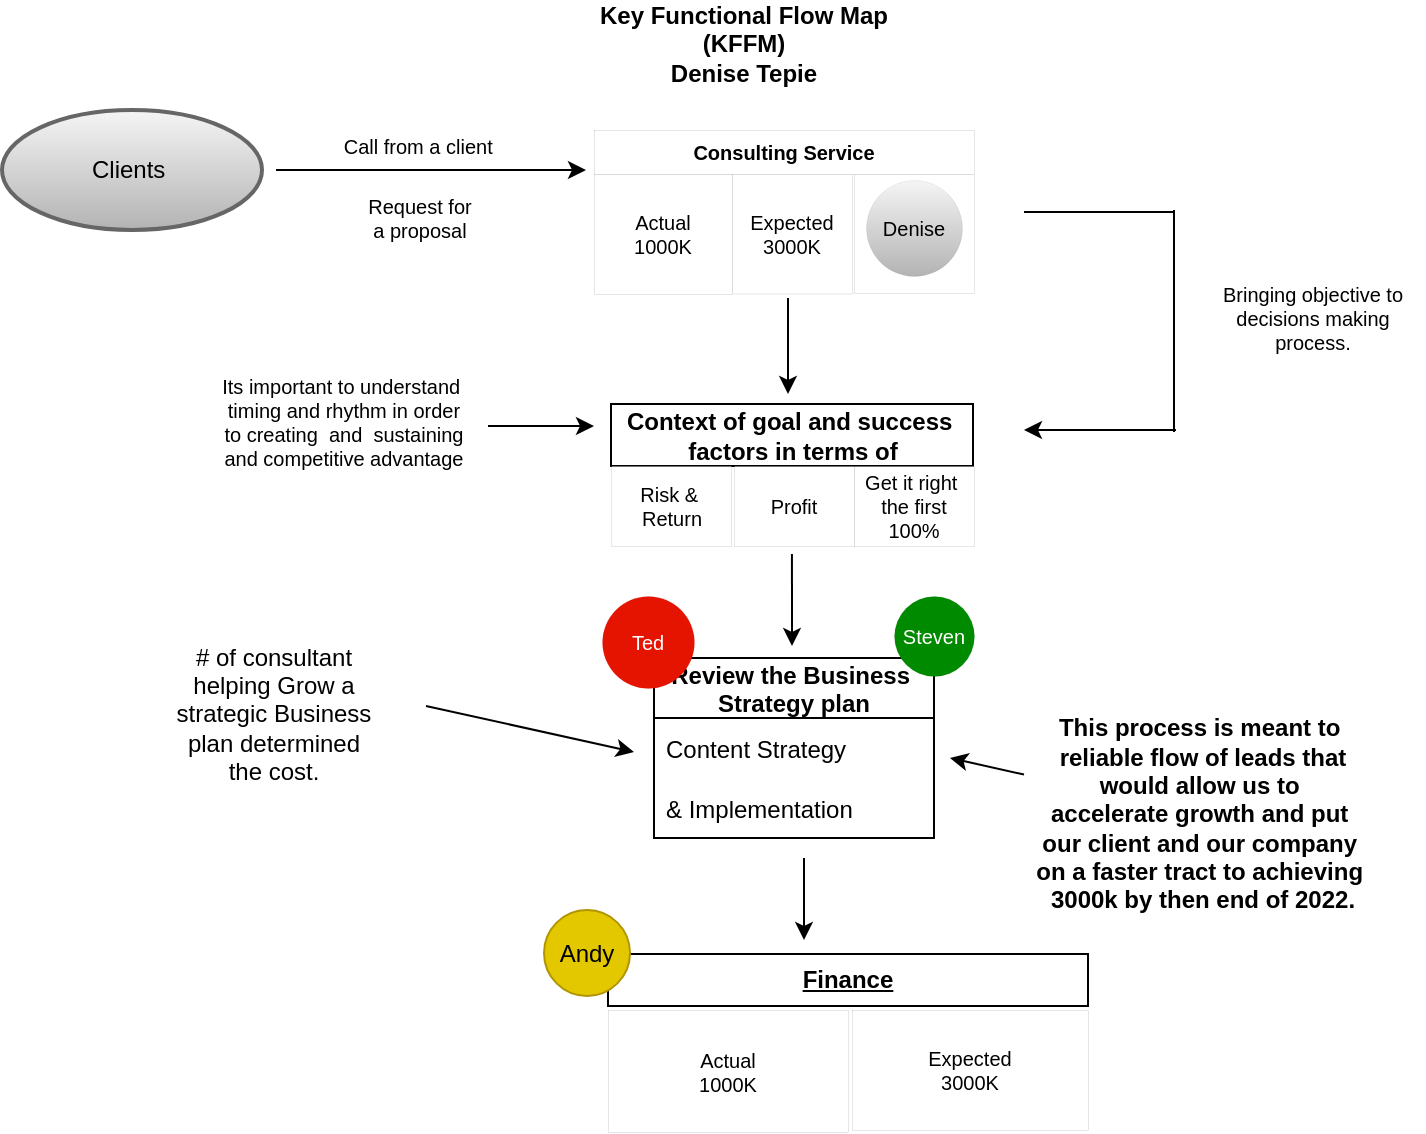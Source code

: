 <mxfile version="17.1.3" type="github">
  <diagram id="z6yHJpWlaKmJ-RltGOB4" name="Page-1">
    <mxGraphModel dx="946" dy="1814" grid="0" gridSize="10" guides="1" tooltips="1" connect="1" arrows="1" fold="1" page="1" pageScale="1" pageWidth="827" pageHeight="1169" math="0" shadow="0">
      <root>
        <mxCell id="0" />
        <mxCell id="1" parent="0" />
        <mxCell id="sODzC4HWJ8rynniA_-NJ-1" value="&lt;b&gt;Context of goal and success&amp;nbsp;&lt;br&gt;factors in terms of&lt;br&gt;&lt;/b&gt;" style="rounded=0;whiteSpace=wrap;html=1;" parent="1" vertex="1">
          <mxGeometry x="408.5" y="-965" width="181" height="31" as="geometry" />
        </mxCell>
        <mxCell id="sODzC4HWJ8rynniA_-NJ-67" style="edgeStyle=none;rounded=0;orthogonalLoop=1;jettySize=auto;html=1;entryX=1;entryY=0.75;entryDx=0;entryDy=0;" parent="1" edge="1">
          <mxGeometry relative="1" as="geometry">
            <mxPoint x="630" y="-967.5" as="sourcePoint" />
            <mxPoint x="630" y="-967.5" as="targetPoint" />
          </mxGeometry>
        </mxCell>
        <mxCell id="sODzC4HWJ8rynniA_-NJ-70" style="edgeStyle=none;rounded=0;orthogonalLoop=1;jettySize=auto;html=1;exitX=0;exitY=0.5;exitDx=0;exitDy=0;" parent="1" edge="1">
          <mxGeometry relative="1" as="geometry">
            <mxPoint x="570" y="-975" as="sourcePoint" />
            <mxPoint x="570" y="-975" as="targetPoint" />
          </mxGeometry>
        </mxCell>
        <mxCell id="sODzC4HWJ8rynniA_-NJ-78" value="&amp;nbsp;Clients &amp;nbsp;" style="strokeWidth=2;html=1;shape=mxgraph.flowchart.start_1;whiteSpace=wrap;fillColor=#f5f5f5;gradientColor=#b3b3b3;strokeColor=#666666;" parent="1" vertex="1">
          <mxGeometry x="104" y="-1112" width="130" height="60" as="geometry" />
        </mxCell>
        <mxCell id="sODzC4HWJ8rynniA_-NJ-95" value="Review the Business &#xa;Strategy plan" style="swimlane;fontStyle=1;childLayout=stackLayout;horizontal=1;startSize=30;horizontalStack=0;resizeParent=1;resizeParentMax=0;resizeLast=0;collapsible=1;marginBottom=0;" parent="1" vertex="1">
          <mxGeometry x="430" y="-838" width="140" height="90" as="geometry" />
        </mxCell>
        <mxCell id="sODzC4HWJ8rynniA_-NJ-96" value="Content Strategy" style="text;strokeColor=none;fillColor=none;align=left;verticalAlign=middle;spacingLeft=4;spacingRight=4;overflow=hidden;points=[[0,0.5],[1,0.5]];portConstraint=eastwest;rotatable=0;" parent="sODzC4HWJ8rynniA_-NJ-95" vertex="1">
          <mxGeometry y="30" width="140" height="30" as="geometry" />
        </mxCell>
        <mxCell id="sODzC4HWJ8rynniA_-NJ-97" value="&amp; Implementation" style="text;strokeColor=none;fillColor=none;align=left;verticalAlign=middle;spacingLeft=4;spacingRight=4;overflow=hidden;points=[[0,0.5],[1,0.5]];portConstraint=eastwest;rotatable=0;" parent="sODzC4HWJ8rynniA_-NJ-95" vertex="1">
          <mxGeometry y="60" width="140" height="30" as="geometry" />
        </mxCell>
        <mxCell id="sODzC4HWJ8rynniA_-NJ-111" value="# of consultant helping Grow a strategic Business plan determined the cost." style="text;html=1;strokeColor=none;fillColor=none;align=center;verticalAlign=middle;whiteSpace=wrap;rounded=0;" parent="1" vertex="1">
          <mxGeometry x="190" y="-861" width="100" height="101" as="geometry" />
        </mxCell>
        <mxCell id="sODzC4HWJ8rynniA_-NJ-114" value="&lt;b&gt;&lt;u&gt;Finance&lt;br&gt;&lt;/u&gt;&lt;/b&gt;" style="rounded=0;whiteSpace=wrap;html=1;" parent="1" vertex="1">
          <mxGeometry x="407" y="-690" width="240" height="26" as="geometry" />
        </mxCell>
        <mxCell id="sODzC4HWJ8rynniA_-NJ-117" value="Andy" style="ellipse;whiteSpace=wrap;html=1;aspect=fixed;fillColor=#e3c800;fontColor=#000000;strokeColor=#B09500;" parent="1" vertex="1">
          <mxGeometry x="375" y="-712" width="43" height="43" as="geometry" />
        </mxCell>
        <mxCell id="sODzC4HWJ8rynniA_-NJ-130" value="This process is meant to&amp;nbsp;&lt;br&gt;reliable flow of leads that&lt;br&gt;would allow us to&amp;nbsp;&lt;br&gt;accelerate growth and put&amp;nbsp;&lt;br&gt;our client and our company&amp;nbsp;&lt;br&gt;on a faster tract to achieving&amp;nbsp;&lt;br&gt;3000k by then end of 2022." style="text;html=1;align=center;verticalAlign=middle;resizable=0;points=[];autosize=1;strokeColor=none;fillColor=none;fontStyle=1;strokeWidth=0;" parent="1" vertex="1">
          <mxGeometry x="615" y="-811" width="177" height="102" as="geometry" />
        </mxCell>
        <mxCell id="sODzC4HWJ8rynniA_-NJ-133" value="Den" style="ellipse;whiteSpace=wrap;html=1;aspect=fixed;fillColor=#e51400;strokeColor=#B20000;fontColor=#ffffff;" parent="1" vertex="1">
          <mxGeometry x="539.75" y="-1070.5" width="40.5" height="40.5" as="geometry" />
        </mxCell>
        <mxCell id="sODzC4HWJ8rynniA_-NJ-160" value="Key Functional Flow Map (KFFM)&lt;br&gt;Denise Tepie" style="text;html=1;strokeColor=none;fillColor=none;align=center;verticalAlign=middle;whiteSpace=wrap;rounded=0;fontStyle=1" parent="1" vertex="1">
          <mxGeometry x="400" y="-1150" width="150" height="10" as="geometry" />
        </mxCell>
        <mxCell id="sODzC4HWJ8rynniA_-NJ-195" style="edgeStyle=none;rounded=0;orthogonalLoop=1;jettySize=auto;html=1;exitX=0.5;exitY=1;exitDx=0;exitDy=0;fontSize=10;" parent="1" edge="1">
          <mxGeometry relative="1" as="geometry">
            <mxPoint x="495" y="-1080" as="sourcePoint" />
            <mxPoint x="495" y="-1080" as="targetPoint" />
          </mxGeometry>
        </mxCell>
        <mxCell id="sODzC4HWJ8rynniA_-NJ-196" style="edgeStyle=none;rounded=0;orthogonalLoop=1;jettySize=auto;html=1;exitX=0.5;exitY=1;exitDx=0;exitDy=0;fontSize=10;" parent="1" edge="1">
          <mxGeometry relative="1" as="geometry">
            <mxPoint x="495" y="-1080" as="sourcePoint" />
            <mxPoint x="495" y="-1080" as="targetPoint" />
          </mxGeometry>
        </mxCell>
        <mxCell id="sODzC4HWJ8rynniA_-NJ-209" value="Actual&lt;br&gt;1000K" style="rounded=0;whiteSpace=wrap;html=1;fontSize=10;fillColor=#FFFFFF;strokeWidth=0;" parent="1" vertex="1">
          <mxGeometry x="400" y="-1080" width="69" height="60" as="geometry" />
        </mxCell>
        <mxCell id="sODzC4HWJ8rynniA_-NJ-212" value="" style="shape=table;startSize=0;container=1;collapsible=0;childLayout=tableLayout;fontSize=10;strokeWidth=0;fillColor=#FFFFFF;" parent="1" vertex="1">
          <mxGeometry x="469" y="-1080" width="60" height="59.75" as="geometry" />
        </mxCell>
        <mxCell id="sODzC4HWJ8rynniA_-NJ-213" value="" style="shape=tableRow;horizontal=0;startSize=0;swimlaneHead=0;swimlaneBody=0;top=0;left=0;bottom=0;right=0;collapsible=0;dropTarget=0;fillColor=none;points=[[0,0.5],[1,0.5]];portConstraint=eastwest;fontSize=10;strokeWidth=0;" parent="sODzC4HWJ8rynniA_-NJ-212" vertex="1">
          <mxGeometry width="60" height="60" as="geometry" />
        </mxCell>
        <mxCell id="sODzC4HWJ8rynniA_-NJ-214" value="Expected&lt;br&gt;3000K" style="shape=partialRectangle;html=1;whiteSpace=wrap;connectable=0;overflow=hidden;fillColor=none;top=0;left=0;bottom=0;right=0;pointerEvents=1;fontSize=10;strokeWidth=0;" parent="sODzC4HWJ8rynniA_-NJ-213" vertex="1">
          <mxGeometry width="60" height="60" as="geometry">
            <mxRectangle width="60" height="60" as="alternateBounds" />
          </mxGeometry>
        </mxCell>
        <mxCell id="sODzC4HWJ8rynniA_-NJ-215" value="" style="shape=table;startSize=0;container=1;collapsible=0;childLayout=tableLayout;fontSize=10;strokeWidth=0;fillColor=#FFFFFF;fontStyle=0" parent="1" vertex="1">
          <mxGeometry x="530" y="-1080" width="60" height="59.5" as="geometry" />
        </mxCell>
        <mxCell id="sODzC4HWJ8rynniA_-NJ-216" value="" style="shape=tableRow;horizontal=0;startSize=0;swimlaneHead=0;swimlaneBody=0;top=0;left=0;bottom=0;right=0;collapsible=0;dropTarget=0;fillColor=none;points=[[0,0.5],[1,0.5]];portConstraint=eastwest;fontSize=10;strokeWidth=0;" parent="sODzC4HWJ8rynniA_-NJ-215" vertex="1">
          <mxGeometry width="60" height="60" as="geometry" />
        </mxCell>
        <mxCell id="sODzC4HWJ8rynniA_-NJ-217" value="" style="shape=partialRectangle;html=1;whiteSpace=wrap;connectable=0;overflow=hidden;fillColor=none;top=0;left=0;bottom=0;right=0;pointerEvents=1;fontSize=10;strokeWidth=0;" parent="sODzC4HWJ8rynniA_-NJ-216" vertex="1">
          <mxGeometry width="60" height="60" as="geometry">
            <mxRectangle width="60" height="60" as="alternateBounds" />
          </mxGeometry>
        </mxCell>
        <mxCell id="sODzC4HWJ8rynniA_-NJ-219" value="" style="endArrow=classic;html=1;rounded=0;fontSize=10;" parent="1" edge="1">
          <mxGeometry width="50" height="50" relative="1" as="geometry">
            <mxPoint x="241" y="-1082" as="sourcePoint" />
            <mxPoint x="396" y="-1082" as="targetPoint" />
          </mxGeometry>
        </mxCell>
        <mxCell id="sODzC4HWJ8rynniA_-NJ-220" value="Call from a client&amp;nbsp;" style="text;html=1;align=center;verticalAlign=middle;resizable=0;points=[];autosize=1;strokeColor=none;fillColor=none;fontSize=10;" parent="1" vertex="1">
          <mxGeometry x="269" y="-1102" width="87" height="16" as="geometry" />
        </mxCell>
        <mxCell id="sODzC4HWJ8rynniA_-NJ-222" value="Request for a proposal" style="text;html=1;strokeColor=none;fillColor=none;align=center;verticalAlign=middle;whiteSpace=wrap;rounded=0;fontSize=10;" parent="1" vertex="1">
          <mxGeometry x="282.5" y="-1073" width="60" height="30" as="geometry" />
        </mxCell>
        <mxCell id="sODzC4HWJ8rynniA_-NJ-224" value="" style="shape=table;startSize=0;container=1;collapsible=0;childLayout=tableLayout;fontSize=10;strokeWidth=0;fillColor=#FFFFFF;" parent="1" vertex="1">
          <mxGeometry x="408.5" y="-934" width="60" height="40" as="geometry" />
        </mxCell>
        <mxCell id="sODzC4HWJ8rynniA_-NJ-225" value="" style="shape=tableRow;horizontal=0;startSize=0;swimlaneHead=0;swimlaneBody=0;top=0;left=0;bottom=0;right=0;collapsible=0;dropTarget=0;fillColor=none;points=[[0,0.5],[1,0.5]];portConstraint=eastwest;fontSize=10;strokeWidth=0;" parent="sODzC4HWJ8rynniA_-NJ-224" vertex="1">
          <mxGeometry width="60" height="40" as="geometry" />
        </mxCell>
        <mxCell id="sODzC4HWJ8rynniA_-NJ-226" value="Risk &amp;amp;&amp;nbsp;&lt;br&gt;Return" style="shape=partialRectangle;html=1;whiteSpace=wrap;connectable=0;overflow=hidden;fillColor=none;top=0;left=0;bottom=0;right=0;pointerEvents=1;fontSize=10;strokeWidth=0;" parent="sODzC4HWJ8rynniA_-NJ-225" vertex="1">
          <mxGeometry width="60" height="40" as="geometry">
            <mxRectangle width="60" height="40" as="alternateBounds" />
          </mxGeometry>
        </mxCell>
        <mxCell id="sODzC4HWJ8rynniA_-NJ-227" value="" style="shape=table;startSize=0;container=1;collapsible=0;childLayout=tableLayout;fontSize=10;strokeWidth=0;fillColor=#FFFFFF;" parent="1" vertex="1">
          <mxGeometry x="470" y="-934" width="60" height="40" as="geometry" />
        </mxCell>
        <mxCell id="sODzC4HWJ8rynniA_-NJ-228" value="" style="shape=tableRow;horizontal=0;startSize=0;swimlaneHead=0;swimlaneBody=0;top=0;left=0;bottom=0;right=0;collapsible=0;dropTarget=0;fillColor=none;points=[[0,0.5],[1,0.5]];portConstraint=eastwest;fontSize=10;strokeWidth=0;" parent="sODzC4HWJ8rynniA_-NJ-227" vertex="1">
          <mxGeometry width="60" height="40" as="geometry" />
        </mxCell>
        <mxCell id="sODzC4HWJ8rynniA_-NJ-229" value="Profit" style="shape=partialRectangle;html=1;whiteSpace=wrap;connectable=0;overflow=hidden;fillColor=none;top=0;left=0;bottom=0;right=0;pointerEvents=1;fontSize=10;strokeWidth=0;" parent="sODzC4HWJ8rynniA_-NJ-228" vertex="1">
          <mxGeometry width="60" height="40" as="geometry">
            <mxRectangle width="60" height="40" as="alternateBounds" />
          </mxGeometry>
        </mxCell>
        <mxCell id="sODzC4HWJ8rynniA_-NJ-230" value="" style="shape=table;startSize=0;container=1;collapsible=0;childLayout=tableLayout;fontSize=10;strokeWidth=0;fillColor=#FFFFFF;" parent="1" vertex="1">
          <mxGeometry x="530" y="-934" width="60" height="40" as="geometry" />
        </mxCell>
        <mxCell id="sODzC4HWJ8rynniA_-NJ-231" value="" style="shape=tableRow;horizontal=0;startSize=0;swimlaneHead=0;swimlaneBody=0;top=0;left=0;bottom=0;right=0;collapsible=0;dropTarget=0;fillColor=none;points=[[0,0.5],[1,0.5]];portConstraint=eastwest;fontSize=10;strokeWidth=0;" parent="sODzC4HWJ8rynniA_-NJ-230" vertex="1">
          <mxGeometry width="60" height="40" as="geometry" />
        </mxCell>
        <mxCell id="sODzC4HWJ8rynniA_-NJ-232" value="Get it right&amp;nbsp;&lt;br&gt;the first 100%" style="shape=partialRectangle;html=1;whiteSpace=wrap;connectable=0;overflow=hidden;fillColor=none;top=0;left=0;bottom=0;right=0;pointerEvents=1;fontSize=10;strokeWidth=0;" parent="sODzC4HWJ8rynniA_-NJ-231" vertex="1">
          <mxGeometry width="60" height="40" as="geometry">
            <mxRectangle width="60" height="40" as="alternateBounds" />
          </mxGeometry>
        </mxCell>
        <mxCell id="sODzC4HWJ8rynniA_-NJ-234" style="edgeStyle=none;rounded=0;orthogonalLoop=1;jettySize=auto;html=1;exitX=1;exitY=0.25;exitDx=0;exitDy=0;fontSize=10;" parent="1" source="sODzC4HWJ8rynniA_-NJ-1" target="sODzC4HWJ8rynniA_-NJ-1" edge="1">
          <mxGeometry relative="1" as="geometry" />
        </mxCell>
        <mxCell id="sODzC4HWJ8rynniA_-NJ-239" value="" style="endArrow=classic;html=1;rounded=0;fontSize=10;" parent="1" edge="1">
          <mxGeometry width="50" height="50" relative="1" as="geometry">
            <mxPoint x="497" y="-1018" as="sourcePoint" />
            <mxPoint x="497" y="-970" as="targetPoint" />
          </mxGeometry>
        </mxCell>
        <mxCell id="sODzC4HWJ8rynniA_-NJ-240" value="" style="endArrow=classic;html=1;rounded=0;fontSize=10;" parent="1" edge="1">
          <mxGeometry width="50" height="50" relative="1" as="geometry">
            <mxPoint x="347" y="-954" as="sourcePoint" />
            <mxPoint x="400" y="-954" as="targetPoint" />
          </mxGeometry>
        </mxCell>
        <mxCell id="sODzC4HWJ8rynniA_-NJ-241" value="Its important to understand&amp;nbsp;&lt;br&gt;timing and rhythm in order&lt;br&gt;to creating &amp;nbsp;and &amp;nbsp;sustaining&lt;br&gt;and competitive advantage" style="text;html=1;strokeColor=none;fillColor=none;align=center;verticalAlign=middle;whiteSpace=wrap;rounded=0;fontSize=10;" parent="1" vertex="1">
          <mxGeometry x="206.5" y="-1029" width="136" height="146" as="geometry" />
        </mxCell>
        <mxCell id="sODzC4HWJ8rynniA_-NJ-243" value="Consulting Service" style="rounded=0;whiteSpace=wrap;html=1;fontSize=10;strokeWidth=0;fillColor=#FFFFFF;fontStyle=1" parent="1" vertex="1">
          <mxGeometry x="400" y="-1102" width="190" height="22" as="geometry" />
        </mxCell>
        <mxCell id="sODzC4HWJ8rynniA_-NJ-244" value="" style="endArrow=none;html=1;rounded=0;fontSize=10;" parent="1" edge="1">
          <mxGeometry width="50" height="50" relative="1" as="geometry">
            <mxPoint x="615" y="-1061" as="sourcePoint" />
            <mxPoint x="690" y="-1061" as="targetPoint" />
          </mxGeometry>
        </mxCell>
        <mxCell id="sODzC4HWJ8rynniA_-NJ-246" value="" style="endArrow=none;html=1;rounded=0;fontSize=10;" parent="1" edge="1">
          <mxGeometry width="50" height="50" relative="1" as="geometry">
            <mxPoint x="690" y="-951" as="sourcePoint" />
            <mxPoint x="690" y="-1062" as="targetPoint" />
          </mxGeometry>
        </mxCell>
        <mxCell id="sODzC4HWJ8rynniA_-NJ-248" value="" style="endArrow=classic;html=1;rounded=0;fontSize=10;" parent="1" edge="1">
          <mxGeometry width="50" height="50" relative="1" as="geometry">
            <mxPoint x="691" y="-952" as="sourcePoint" />
            <mxPoint x="615" y="-952" as="targetPoint" />
          </mxGeometry>
        </mxCell>
        <mxCell id="sODzC4HWJ8rynniA_-NJ-249" value="Bringing objective to decisions making process." style="text;html=1;strokeColor=none;fillColor=none;align=center;verticalAlign=middle;whiteSpace=wrap;rounded=0;fontSize=10;" parent="1" vertex="1">
          <mxGeometry x="704" y="-1023" width="111" height="30" as="geometry" />
        </mxCell>
        <mxCell id="sODzC4HWJ8rynniA_-NJ-254" value="" style="endArrow=classic;html=1;rounded=0;fontSize=10;" parent="1" edge="1">
          <mxGeometry width="50" height="50" relative="1" as="geometry">
            <mxPoint x="505" y="-738" as="sourcePoint" />
            <mxPoint x="505" y="-697" as="targetPoint" />
          </mxGeometry>
        </mxCell>
        <mxCell id="sODzC4HWJ8rynniA_-NJ-257" value="" style="endArrow=classic;html=1;rounded=0;fontSize=10;" parent="1" edge="1">
          <mxGeometry width="50" height="50" relative="1" as="geometry">
            <mxPoint x="316" y="-814" as="sourcePoint" />
            <mxPoint x="420" y="-791" as="targetPoint" />
          </mxGeometry>
        </mxCell>
        <mxCell id="sODzC4HWJ8rynniA_-NJ-258" value="Steven" style="ellipse;whiteSpace=wrap;html=1;aspect=fixed;fontSize=10;strokeWidth=0;fillColor=#008a00;strokeColor=#005700;fontColor=#ffffff;" parent="1" vertex="1">
          <mxGeometry x="550" y="-869" width="40" height="40" as="geometry" />
        </mxCell>
        <mxCell id="sODzC4HWJ8rynniA_-NJ-284" style="edgeStyle=none;rounded=0;orthogonalLoop=1;jettySize=auto;html=1;exitX=0.5;exitY=0;exitDx=0;exitDy=0;fontSize=10;" parent="1" source="sODzC4HWJ8rynniA_-NJ-95" target="sODzC4HWJ8rynniA_-NJ-95" edge="1">
          <mxGeometry relative="1" as="geometry" />
        </mxCell>
        <mxCell id="sODzC4HWJ8rynniA_-NJ-286" value="" style="endArrow=classic;html=1;rounded=0;fontSize=10;exitX=0.483;exitY=1.1;exitDx=0;exitDy=0;exitPerimeter=0;" parent="1" source="sODzC4HWJ8rynniA_-NJ-228" edge="1">
          <mxGeometry width="50" height="50" relative="1" as="geometry">
            <mxPoint x="481" y="-841" as="sourcePoint" />
            <mxPoint x="499" y="-844" as="targetPoint" />
          </mxGeometry>
        </mxCell>
        <mxCell id="sODzC4HWJ8rynniA_-NJ-289" style="edgeStyle=none;rounded=0;orthogonalLoop=1;jettySize=auto;html=1;exitX=1;exitY=0.5;exitDx=0;exitDy=0;fontSize=10;" parent="1" source="sODzC4HWJ8rynniA_-NJ-114" target="sODzC4HWJ8rynniA_-NJ-114" edge="1">
          <mxGeometry relative="1" as="geometry" />
        </mxCell>
        <mxCell id="sODzC4HWJ8rynniA_-NJ-296" style="edgeStyle=none;rounded=0;orthogonalLoop=1;jettySize=auto;html=1;exitX=1;exitY=0.5;exitDx=0;exitDy=0;fontSize=10;" parent="1" source="sODzC4HWJ8rynniA_-NJ-114" target="sODzC4HWJ8rynniA_-NJ-114" edge="1">
          <mxGeometry relative="1" as="geometry" />
        </mxCell>
        <mxCell id="sODzC4HWJ8rynniA_-NJ-297" value="Actual&lt;br&gt;1000K" style="rounded=0;whiteSpace=wrap;html=1;fontSize=10;strokeWidth=0;fillColor=#FFFFFF;" parent="1" vertex="1">
          <mxGeometry x="407" y="-662" width="120" height="61" as="geometry" />
        </mxCell>
        <mxCell id="sODzC4HWJ8rynniA_-NJ-298" value="Expected&lt;br&gt;3000K" style="rounded=0;whiteSpace=wrap;html=1;fontSize=10;strokeWidth=0;fillColor=#FFFFFF;" parent="1" vertex="1">
          <mxGeometry x="529" y="-662" width="118" height="60" as="geometry" />
        </mxCell>
        <mxCell id="sODzC4HWJ8rynniA_-NJ-300" value="Ted" style="ellipse;whiteSpace=wrap;html=1;aspect=fixed;fontSize=10;strokeWidth=0;fillColor=#e51400;fontColor=#ffffff;strokeColor=#B20000;" parent="1" vertex="1">
          <mxGeometry x="404" y="-869" width="46" height="46" as="geometry" />
        </mxCell>
        <mxCell id="sODzC4HWJ8rynniA_-NJ-301" value="Denise" style="ellipse;whiteSpace=wrap;html=1;aspect=fixed;fontSize=10;strokeWidth=0;fillColor=#f5f5f5;gradientColor=#b3b3b3;strokeColor=#666666;" parent="1" vertex="1">
          <mxGeometry x="536" y="-1077" width="48" height="48" as="geometry" />
        </mxCell>
        <mxCell id="WYRgVH5vkvXJwrXoep9p-1" value="" style="endArrow=classic;html=1;rounded=0;" edge="1" parent="1" source="sODzC4HWJ8rynniA_-NJ-130">
          <mxGeometry width="50" height="50" relative="1" as="geometry">
            <mxPoint x="588" y="-745" as="sourcePoint" />
            <mxPoint x="578" y="-788" as="targetPoint" />
          </mxGeometry>
        </mxCell>
      </root>
    </mxGraphModel>
  </diagram>
</mxfile>
